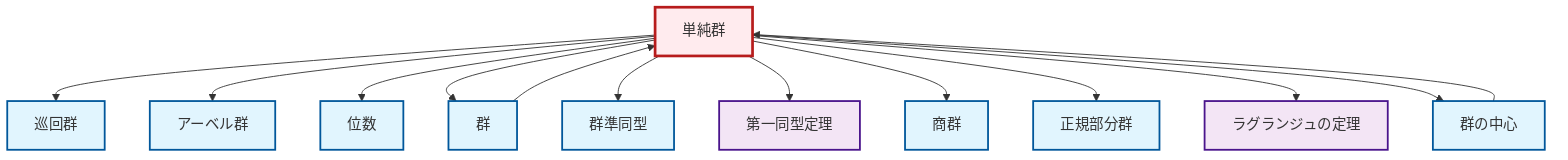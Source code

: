 graph TD
    classDef definition fill:#e1f5fe,stroke:#01579b,stroke-width:2px
    classDef theorem fill:#f3e5f5,stroke:#4a148c,stroke-width:2px
    classDef axiom fill:#fff3e0,stroke:#e65100,stroke-width:2px
    classDef example fill:#e8f5e9,stroke:#1b5e20,stroke-width:2px
    classDef current fill:#ffebee,stroke:#b71c1c,stroke-width:3px
    def-abelian-group["アーベル群"]:::definition
    def-quotient-group["商群"]:::definition
    def-cyclic-group["巡回群"]:::definition
    def-homomorphism["群準同型"]:::definition
    def-order["位数"]:::definition
    thm-first-isomorphism["第一同型定理"]:::theorem
    def-simple-group["単純群"]:::definition
    thm-lagrange["ラグランジュの定理"]:::theorem
    def-center-of-group["群の中心"]:::definition
    def-group["群"]:::definition
    def-normal-subgroup["正規部分群"]:::definition
    def-simple-group --> def-cyclic-group
    def-simple-group --> def-abelian-group
    def-simple-group --> def-order
    def-simple-group --> def-group
    def-center-of-group --> def-simple-group
    def-simple-group --> def-homomorphism
    def-simple-group --> thm-first-isomorphism
    def-simple-group --> def-quotient-group
    def-simple-group --> def-normal-subgroup
    def-simple-group --> thm-lagrange
    def-simple-group --> def-center-of-group
    def-group --> def-simple-group
    class def-simple-group current